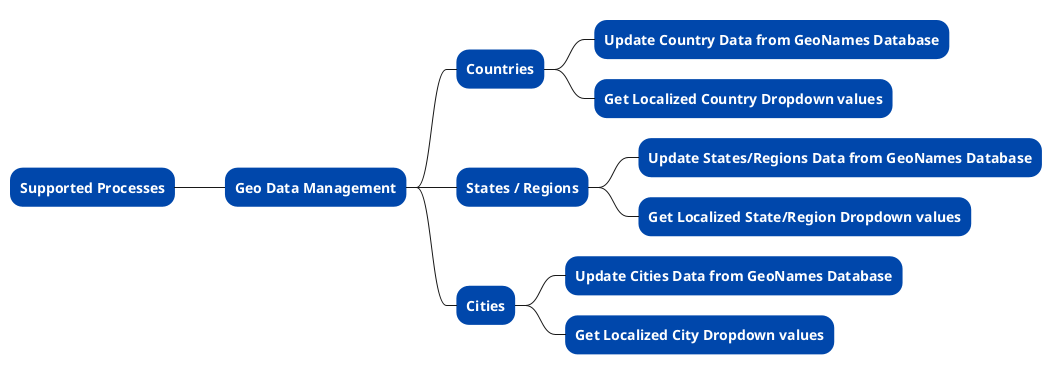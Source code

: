 @startmindmap Supported Processes
skinparam node {
    BackgroundColor #0047AB
    FontColor #FFFFFF
    BorderColor #0047AB
    BorderThickness 1
    FontStyle bold
}
* Supported Processes
** Geo Data Management
*** Countries
****  Update Country Data from GeoNames Database
****  Get Localized Country Dropdown values
*** States / Regions
****  Update States/Regions Data from GeoNames Database
****  Get Localized State/Region Dropdown values
*** Cities
****  Update Cities Data from GeoNames Database
****  Get Localized City Dropdown values
@endmindmap